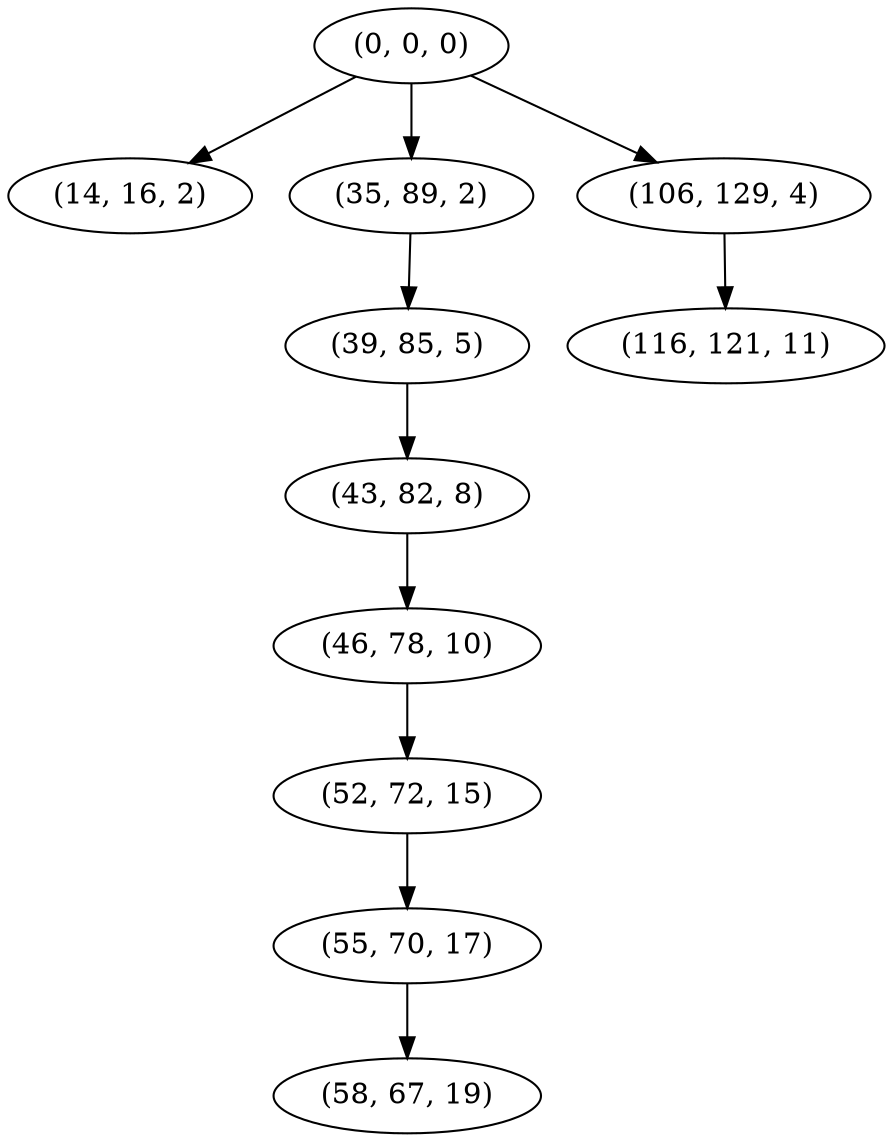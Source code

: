 digraph tree {
    "(0, 0, 0)";
    "(14, 16, 2)";
    "(35, 89, 2)";
    "(39, 85, 5)";
    "(43, 82, 8)";
    "(46, 78, 10)";
    "(52, 72, 15)";
    "(55, 70, 17)";
    "(58, 67, 19)";
    "(106, 129, 4)";
    "(116, 121, 11)";
    "(0, 0, 0)" -> "(14, 16, 2)";
    "(0, 0, 0)" -> "(35, 89, 2)";
    "(0, 0, 0)" -> "(106, 129, 4)";
    "(35, 89, 2)" -> "(39, 85, 5)";
    "(39, 85, 5)" -> "(43, 82, 8)";
    "(43, 82, 8)" -> "(46, 78, 10)";
    "(46, 78, 10)" -> "(52, 72, 15)";
    "(52, 72, 15)" -> "(55, 70, 17)";
    "(55, 70, 17)" -> "(58, 67, 19)";
    "(106, 129, 4)" -> "(116, 121, 11)";
}
